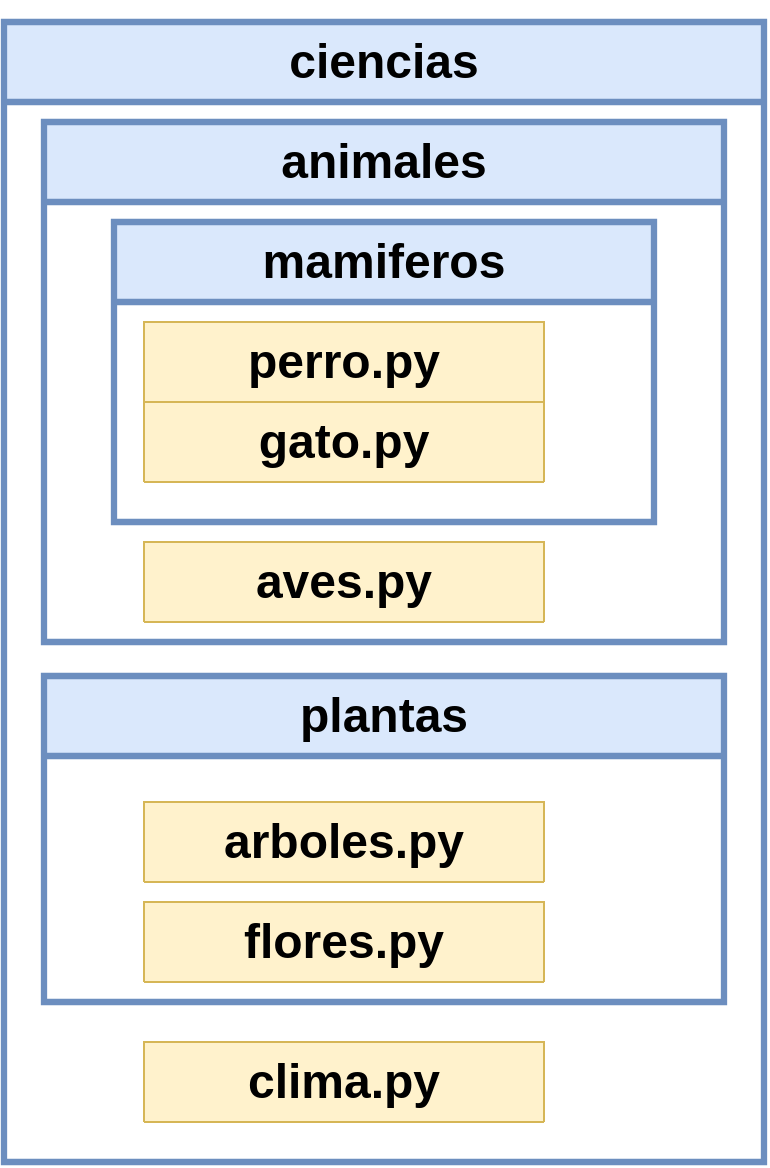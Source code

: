 <mxfile version="25.0.3">
  <diagram name="Página-1" id="LLrPHrz99JNfq2OTLc29">
    <mxGraphModel dx="1434" dy="728" grid="1" gridSize="10" guides="1" tooltips="1" connect="1" arrows="1" fold="1" page="1" pageScale="1" pageWidth="1169" pageHeight="827" math="0" shadow="0">
      <root>
        <mxCell id="0" />
        <mxCell id="1" parent="0" />
        <mxCell id="Y7Bw5syOpe2_yFHolYuS-19" value="&lt;h1&gt;ciencias&lt;/h1&gt;" style="swimlane;whiteSpace=wrap;html=1;fillColor=#dae8fc;strokeColor=#6c8ebf;startSize=40;strokeWidth=3.15;" vertex="1" parent="1">
          <mxGeometry x="700" y="500" width="380" height="570" as="geometry" />
        </mxCell>
        <mxCell id="Y7Bw5syOpe2_yFHolYuS-20" value="&lt;h1&gt;animales&lt;/h1&gt;" style="swimlane;whiteSpace=wrap;html=1;fillColor=#dae8fc;strokeColor=#6c8ebf;startSize=40;strokeWidth=3.15;" vertex="1" parent="Y7Bw5syOpe2_yFHolYuS-19">
          <mxGeometry x="20" y="50" width="340" height="260" as="geometry" />
        </mxCell>
        <mxCell id="Y7Bw5syOpe2_yFHolYuS-22" value="&lt;h1&gt;mamiferos&lt;/h1&gt;" style="swimlane;whiteSpace=wrap;html=1;fillColor=#dae8fc;strokeColor=#6c8ebf;startSize=40;strokeWidth=3.15;" vertex="1" parent="Y7Bw5syOpe2_yFHolYuS-20">
          <mxGeometry x="35" y="50" width="270" height="150" as="geometry" />
        </mxCell>
        <mxCell id="Y7Bw5syOpe2_yFHolYuS-23" value="&lt;h1&gt;perro.py&lt;/h1&gt;" style="swimlane;whiteSpace=wrap;html=1;fillColor=#fff2cc;strokeColor=#d6b656;swimlaneFillColor=default;shadow=0;startSize=40;" vertex="1" parent="Y7Bw5syOpe2_yFHolYuS-22">
          <mxGeometry x="15" y="50" width="200" height="40" as="geometry" />
        </mxCell>
        <mxCell id="Y7Bw5syOpe2_yFHolYuS-24" value="&lt;h1&gt;gato.py&lt;/h1&gt;" style="swimlane;whiteSpace=wrap;html=1;fillColor=#fff2cc;strokeColor=#d6b656;swimlaneFillColor=default;shadow=0;startSize=40;" vertex="1" parent="Y7Bw5syOpe2_yFHolYuS-22">
          <mxGeometry x="15" y="90" width="200" height="40" as="geometry" />
        </mxCell>
        <mxCell id="Y7Bw5syOpe2_yFHolYuS-11" value="&lt;h1&gt;aves.py&lt;/h1&gt;" style="swimlane;whiteSpace=wrap;html=1;fillColor=#fff2cc;strokeColor=#d6b656;swimlaneFillColor=default;shadow=0;startSize=40;" vertex="1" parent="Y7Bw5syOpe2_yFHolYuS-20">
          <mxGeometry x="50" y="210" width="200" height="40" as="geometry" />
        </mxCell>
        <mxCell id="Y7Bw5syOpe2_yFHolYuS-25" value="&lt;h1&gt;plantas&lt;/h1&gt;" style="swimlane;whiteSpace=wrap;html=1;fillColor=#dae8fc;strokeColor=#6c8ebf;startSize=40;strokeWidth=3.15;" vertex="1" parent="Y7Bw5syOpe2_yFHolYuS-19">
          <mxGeometry x="20" y="327" width="340" height="163" as="geometry" />
        </mxCell>
        <mxCell id="Y7Bw5syOpe2_yFHolYuS-13" value="&lt;h1&gt;arboles.py&lt;/h1&gt;" style="swimlane;whiteSpace=wrap;html=1;fillColor=#fff2cc;strokeColor=#d6b656;swimlaneFillColor=default;shadow=0;startSize=40;" vertex="1" parent="Y7Bw5syOpe2_yFHolYuS-25">
          <mxGeometry x="50" y="63" width="200" height="40" as="geometry" />
        </mxCell>
        <mxCell id="Y7Bw5syOpe2_yFHolYuS-15" value="&lt;h1&gt;flores.py&lt;/h1&gt;" style="swimlane;whiteSpace=wrap;html=1;fillColor=#fff2cc;strokeColor=#d6b656;swimlaneFillColor=default;shadow=0;startSize=40;" vertex="1" parent="Y7Bw5syOpe2_yFHolYuS-25">
          <mxGeometry x="50" y="113" width="200" height="40" as="geometry" />
        </mxCell>
        <mxCell id="Y7Bw5syOpe2_yFHolYuS-17" value="&lt;h1&gt;clima.py&lt;/h1&gt;" style="swimlane;whiteSpace=wrap;html=1;fillColor=#fff2cc;strokeColor=#d6b656;swimlaneFillColor=default;shadow=0;startSize=40;" vertex="1" parent="Y7Bw5syOpe2_yFHolYuS-19">
          <mxGeometry x="70" y="510" width="200" height="40" as="geometry" />
        </mxCell>
      </root>
    </mxGraphModel>
  </diagram>
</mxfile>
